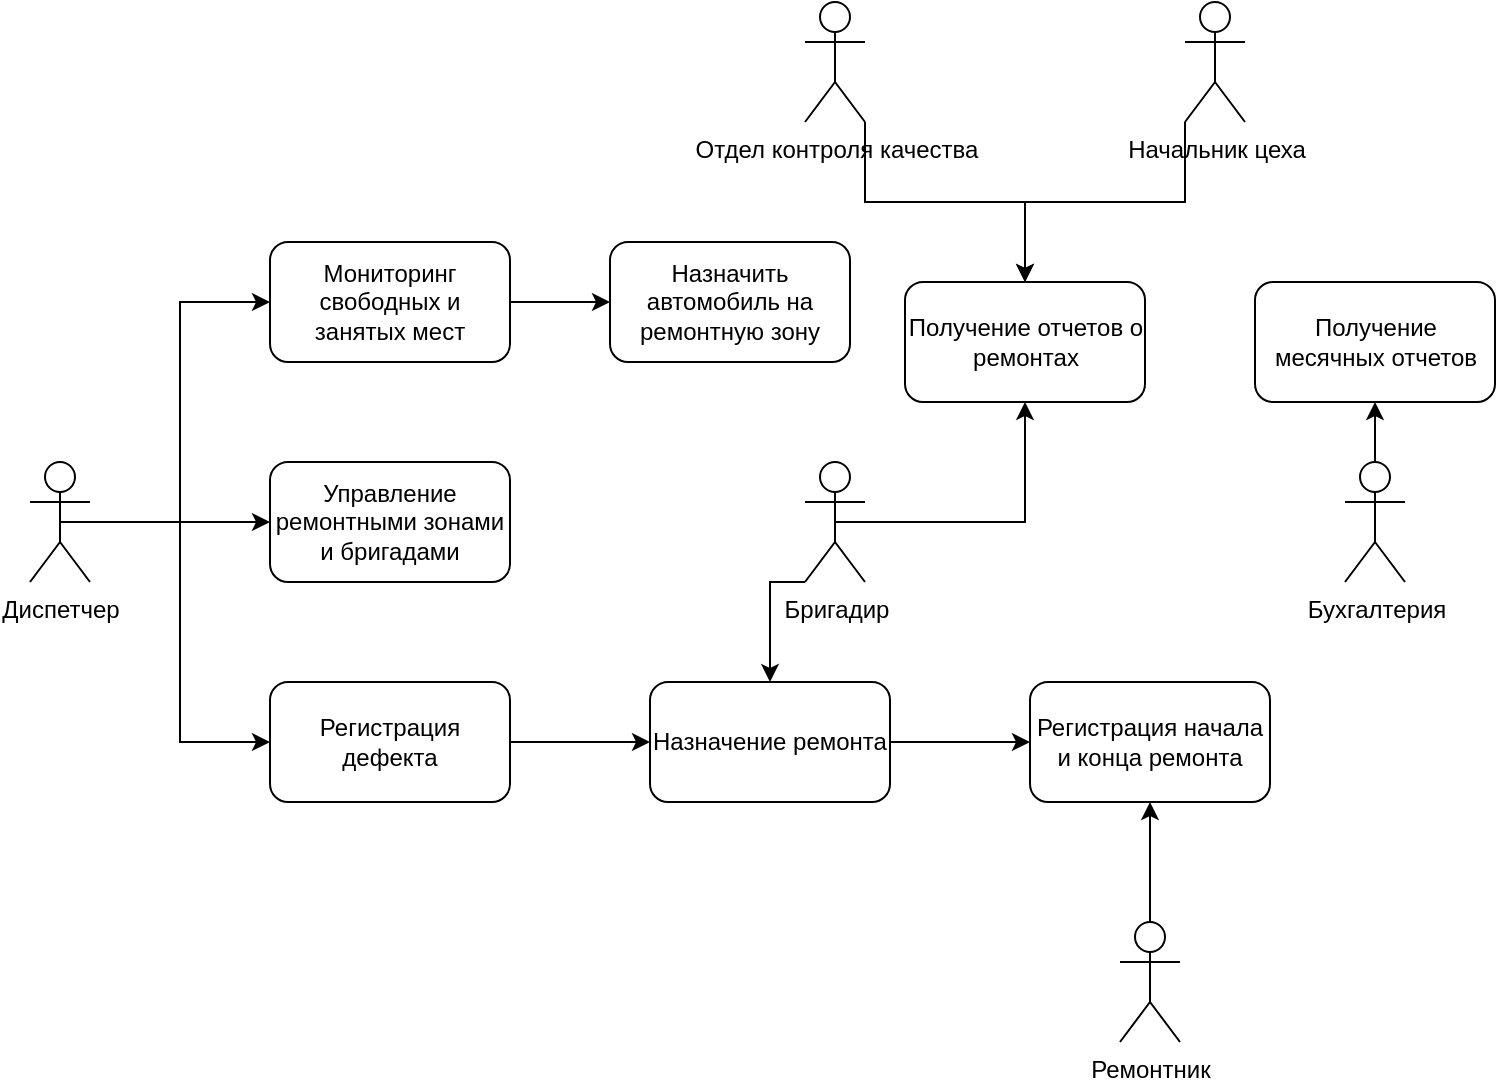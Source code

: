 <mxfile version="26.0.14">
  <diagram name="Page-1" id="MCl1-eREKRpEPSuyr52Q">
    <mxGraphModel dx="1242" dy="740" grid="1" gridSize="10" guides="1" tooltips="1" connect="1" arrows="1" fold="1" page="1" pageScale="1" pageWidth="850" pageHeight="1100" math="0" shadow="0">
      <root>
        <mxCell id="0" />
        <mxCell id="1" parent="0" />
        <mxCell id="NFSUYhE9E-6En8fXDCop-8" style="edgeStyle=orthogonalEdgeStyle;rounded=0;orthogonalLoop=1;jettySize=auto;html=1;exitX=0.5;exitY=0.5;exitDx=0;exitDy=0;exitPerimeter=0;" edge="1" parent="1" source="NFSUYhE9E-6En8fXDCop-1" target="NFSUYhE9E-6En8fXDCop-4">
          <mxGeometry relative="1" as="geometry" />
        </mxCell>
        <mxCell id="NFSUYhE9E-6En8fXDCop-9" style="edgeStyle=orthogonalEdgeStyle;rounded=0;orthogonalLoop=1;jettySize=auto;html=1;exitX=0.5;exitY=0.5;exitDx=0;exitDy=0;exitPerimeter=0;entryX=0;entryY=0.5;entryDx=0;entryDy=0;" edge="1" parent="1" source="NFSUYhE9E-6En8fXDCop-1" target="NFSUYhE9E-6En8fXDCop-5">
          <mxGeometry relative="1" as="geometry" />
        </mxCell>
        <mxCell id="NFSUYhE9E-6En8fXDCop-20" style="edgeStyle=orthogonalEdgeStyle;rounded=0;orthogonalLoop=1;jettySize=auto;html=1;exitX=0.5;exitY=0.5;exitDx=0;exitDy=0;exitPerimeter=0;entryX=0;entryY=0.5;entryDx=0;entryDy=0;" edge="1" parent="1" source="NFSUYhE9E-6En8fXDCop-1" target="NFSUYhE9E-6En8fXDCop-19">
          <mxGeometry relative="1" as="geometry" />
        </mxCell>
        <mxCell id="NFSUYhE9E-6En8fXDCop-1" value="Диспетчер" style="shape=umlActor;verticalLabelPosition=bottom;verticalAlign=top;html=1;outlineConnect=0;" vertex="1" parent="1">
          <mxGeometry x="100" y="310" width="30" height="60" as="geometry" />
        </mxCell>
        <mxCell id="NFSUYhE9E-6En8fXDCop-4" value="Управление ремонтными зонами и бригадами" style="rounded=1;whiteSpace=wrap;html=1;" vertex="1" parent="1">
          <mxGeometry x="220" y="310" width="120" height="60" as="geometry" />
        </mxCell>
        <mxCell id="NFSUYhE9E-6En8fXDCop-10" style="edgeStyle=orthogonalEdgeStyle;rounded=0;orthogonalLoop=1;jettySize=auto;html=1;exitX=1;exitY=0.5;exitDx=0;exitDy=0;entryX=0;entryY=0.5;entryDx=0;entryDy=0;" edge="1" parent="1" source="NFSUYhE9E-6En8fXDCop-5" target="NFSUYhE9E-6En8fXDCop-7">
          <mxGeometry relative="1" as="geometry" />
        </mxCell>
        <mxCell id="NFSUYhE9E-6En8fXDCop-5" value="Регистрация дефекта" style="rounded=1;whiteSpace=wrap;html=1;" vertex="1" parent="1">
          <mxGeometry x="220" y="420" width="120" height="60" as="geometry" />
        </mxCell>
        <mxCell id="NFSUYhE9E-6En8fXDCop-16" style="edgeStyle=orthogonalEdgeStyle;rounded=0;orthogonalLoop=1;jettySize=auto;html=1;exitX=1;exitY=0.5;exitDx=0;exitDy=0;entryX=0;entryY=0.5;entryDx=0;entryDy=0;" edge="1" parent="1" source="NFSUYhE9E-6En8fXDCop-7" target="NFSUYhE9E-6En8fXDCop-15">
          <mxGeometry relative="1" as="geometry" />
        </mxCell>
        <mxCell id="NFSUYhE9E-6En8fXDCop-7" value="Назначение ремонта" style="rounded=1;whiteSpace=wrap;html=1;" vertex="1" parent="1">
          <mxGeometry x="410" y="420" width="120" height="60" as="geometry" />
        </mxCell>
        <mxCell id="NFSUYhE9E-6En8fXDCop-30" style="edgeStyle=orthogonalEdgeStyle;rounded=0;orthogonalLoop=1;jettySize=auto;html=1;exitX=0;exitY=1;exitDx=0;exitDy=0;exitPerimeter=0;entryX=0.5;entryY=0;entryDx=0;entryDy=0;" edge="1" parent="1" source="NFSUYhE9E-6En8fXDCop-12" target="NFSUYhE9E-6En8fXDCop-7">
          <mxGeometry relative="1" as="geometry">
            <Array as="points">
              <mxPoint x="470" y="370" />
            </Array>
          </mxGeometry>
        </mxCell>
        <mxCell id="NFSUYhE9E-6En8fXDCop-31" style="edgeStyle=orthogonalEdgeStyle;rounded=0;orthogonalLoop=1;jettySize=auto;html=1;exitX=0.5;exitY=0.5;exitDx=0;exitDy=0;exitPerimeter=0;entryX=0.5;entryY=1;entryDx=0;entryDy=0;" edge="1" parent="1" source="NFSUYhE9E-6En8fXDCop-12" target="NFSUYhE9E-6En8fXDCop-22">
          <mxGeometry relative="1" as="geometry" />
        </mxCell>
        <mxCell id="NFSUYhE9E-6En8fXDCop-12" value="Бригадир" style="shape=umlActor;verticalLabelPosition=bottom;verticalAlign=top;html=1;outlineConnect=0;" vertex="1" parent="1">
          <mxGeometry x="487.5" y="310" width="30" height="60" as="geometry" />
        </mxCell>
        <mxCell id="NFSUYhE9E-6En8fXDCop-15" value="Регистрация начала и конца ремонта" style="rounded=1;whiteSpace=wrap;html=1;" vertex="1" parent="1">
          <mxGeometry x="600" y="420" width="120" height="60" as="geometry" />
        </mxCell>
        <mxCell id="NFSUYhE9E-6En8fXDCop-18" style="edgeStyle=orthogonalEdgeStyle;rounded=0;orthogonalLoop=1;jettySize=auto;html=1;exitX=0.5;exitY=0;exitDx=0;exitDy=0;exitPerimeter=0;entryX=0.5;entryY=1;entryDx=0;entryDy=0;" edge="1" parent="1" source="NFSUYhE9E-6En8fXDCop-17" target="NFSUYhE9E-6En8fXDCop-15">
          <mxGeometry relative="1" as="geometry" />
        </mxCell>
        <mxCell id="NFSUYhE9E-6En8fXDCop-17" value="Ремонтник" style="shape=umlActor;verticalLabelPosition=bottom;verticalAlign=top;html=1;outlineConnect=0;" vertex="1" parent="1">
          <mxGeometry x="645" y="540" width="30" height="60" as="geometry" />
        </mxCell>
        <mxCell id="NFSUYhE9E-6En8fXDCop-36" style="edgeStyle=orthogonalEdgeStyle;rounded=0;orthogonalLoop=1;jettySize=auto;html=1;exitX=1;exitY=0.5;exitDx=0;exitDy=0;entryX=0;entryY=0.5;entryDx=0;entryDy=0;" edge="1" parent="1" source="NFSUYhE9E-6En8fXDCop-19" target="NFSUYhE9E-6En8fXDCop-35">
          <mxGeometry relative="1" as="geometry" />
        </mxCell>
        <mxCell id="NFSUYhE9E-6En8fXDCop-19" value="Мониторинг свободных и занятых мест" style="rounded=1;whiteSpace=wrap;html=1;" vertex="1" parent="1">
          <mxGeometry x="220" y="200" width="120" height="60" as="geometry" />
        </mxCell>
        <mxCell id="NFSUYhE9E-6En8fXDCop-24" style="edgeStyle=orthogonalEdgeStyle;rounded=0;orthogonalLoop=1;jettySize=auto;html=1;exitX=1;exitY=1;exitDx=0;exitDy=0;exitPerimeter=0;entryX=0.5;entryY=0;entryDx=0;entryDy=0;" edge="1" parent="1" source="NFSUYhE9E-6En8fXDCop-21" target="NFSUYhE9E-6En8fXDCop-22">
          <mxGeometry relative="1" as="geometry" />
        </mxCell>
        <mxCell id="NFSUYhE9E-6En8fXDCop-21" value="Отдел контроля качества" style="shape=umlActor;verticalLabelPosition=bottom;verticalAlign=top;html=1;outlineConnect=0;" vertex="1" parent="1">
          <mxGeometry x="487.5" y="80" width="30" height="60" as="geometry" />
        </mxCell>
        <mxCell id="NFSUYhE9E-6En8fXDCop-22" value="Получение отчетов о ремонтах" style="rounded=1;whiteSpace=wrap;html=1;" vertex="1" parent="1">
          <mxGeometry x="537.5" y="220" width="120" height="60" as="geometry" />
        </mxCell>
        <mxCell id="NFSUYhE9E-6En8fXDCop-27" style="edgeStyle=orthogonalEdgeStyle;rounded=0;orthogonalLoop=1;jettySize=auto;html=1;exitX=0;exitY=1;exitDx=0;exitDy=0;exitPerimeter=0;" edge="1" parent="1" source="NFSUYhE9E-6En8fXDCop-26" target="NFSUYhE9E-6En8fXDCop-22">
          <mxGeometry relative="1" as="geometry" />
        </mxCell>
        <mxCell id="NFSUYhE9E-6En8fXDCop-26" value="Начальник цеха" style="shape=umlActor;verticalLabelPosition=bottom;verticalAlign=top;html=1;outlineConnect=0;" vertex="1" parent="1">
          <mxGeometry x="677.5" y="80" width="30" height="60" as="geometry" />
        </mxCell>
        <mxCell id="NFSUYhE9E-6En8fXDCop-32" value="Получение месячных отчетов" style="rounded=1;whiteSpace=wrap;html=1;" vertex="1" parent="1">
          <mxGeometry x="712.5" y="220" width="120" height="60" as="geometry" />
        </mxCell>
        <mxCell id="NFSUYhE9E-6En8fXDCop-34" style="edgeStyle=orthogonalEdgeStyle;rounded=0;orthogonalLoop=1;jettySize=auto;html=1;exitX=0.5;exitY=0;exitDx=0;exitDy=0;exitPerimeter=0;entryX=0.5;entryY=1;entryDx=0;entryDy=0;" edge="1" parent="1" source="NFSUYhE9E-6En8fXDCop-33" target="NFSUYhE9E-6En8fXDCop-32">
          <mxGeometry relative="1" as="geometry" />
        </mxCell>
        <mxCell id="NFSUYhE9E-6En8fXDCop-33" value="Бухгалтерия" style="shape=umlActor;verticalLabelPosition=bottom;verticalAlign=top;html=1;outlineConnect=0;" vertex="1" parent="1">
          <mxGeometry x="757.5" y="310" width="30" height="60" as="geometry" />
        </mxCell>
        <mxCell id="NFSUYhE9E-6En8fXDCop-35" value="Назначить автомобиль на ремонтную зону" style="rounded=1;whiteSpace=wrap;html=1;" vertex="1" parent="1">
          <mxGeometry x="390" y="200" width="120" height="60" as="geometry" />
        </mxCell>
      </root>
    </mxGraphModel>
  </diagram>
</mxfile>
